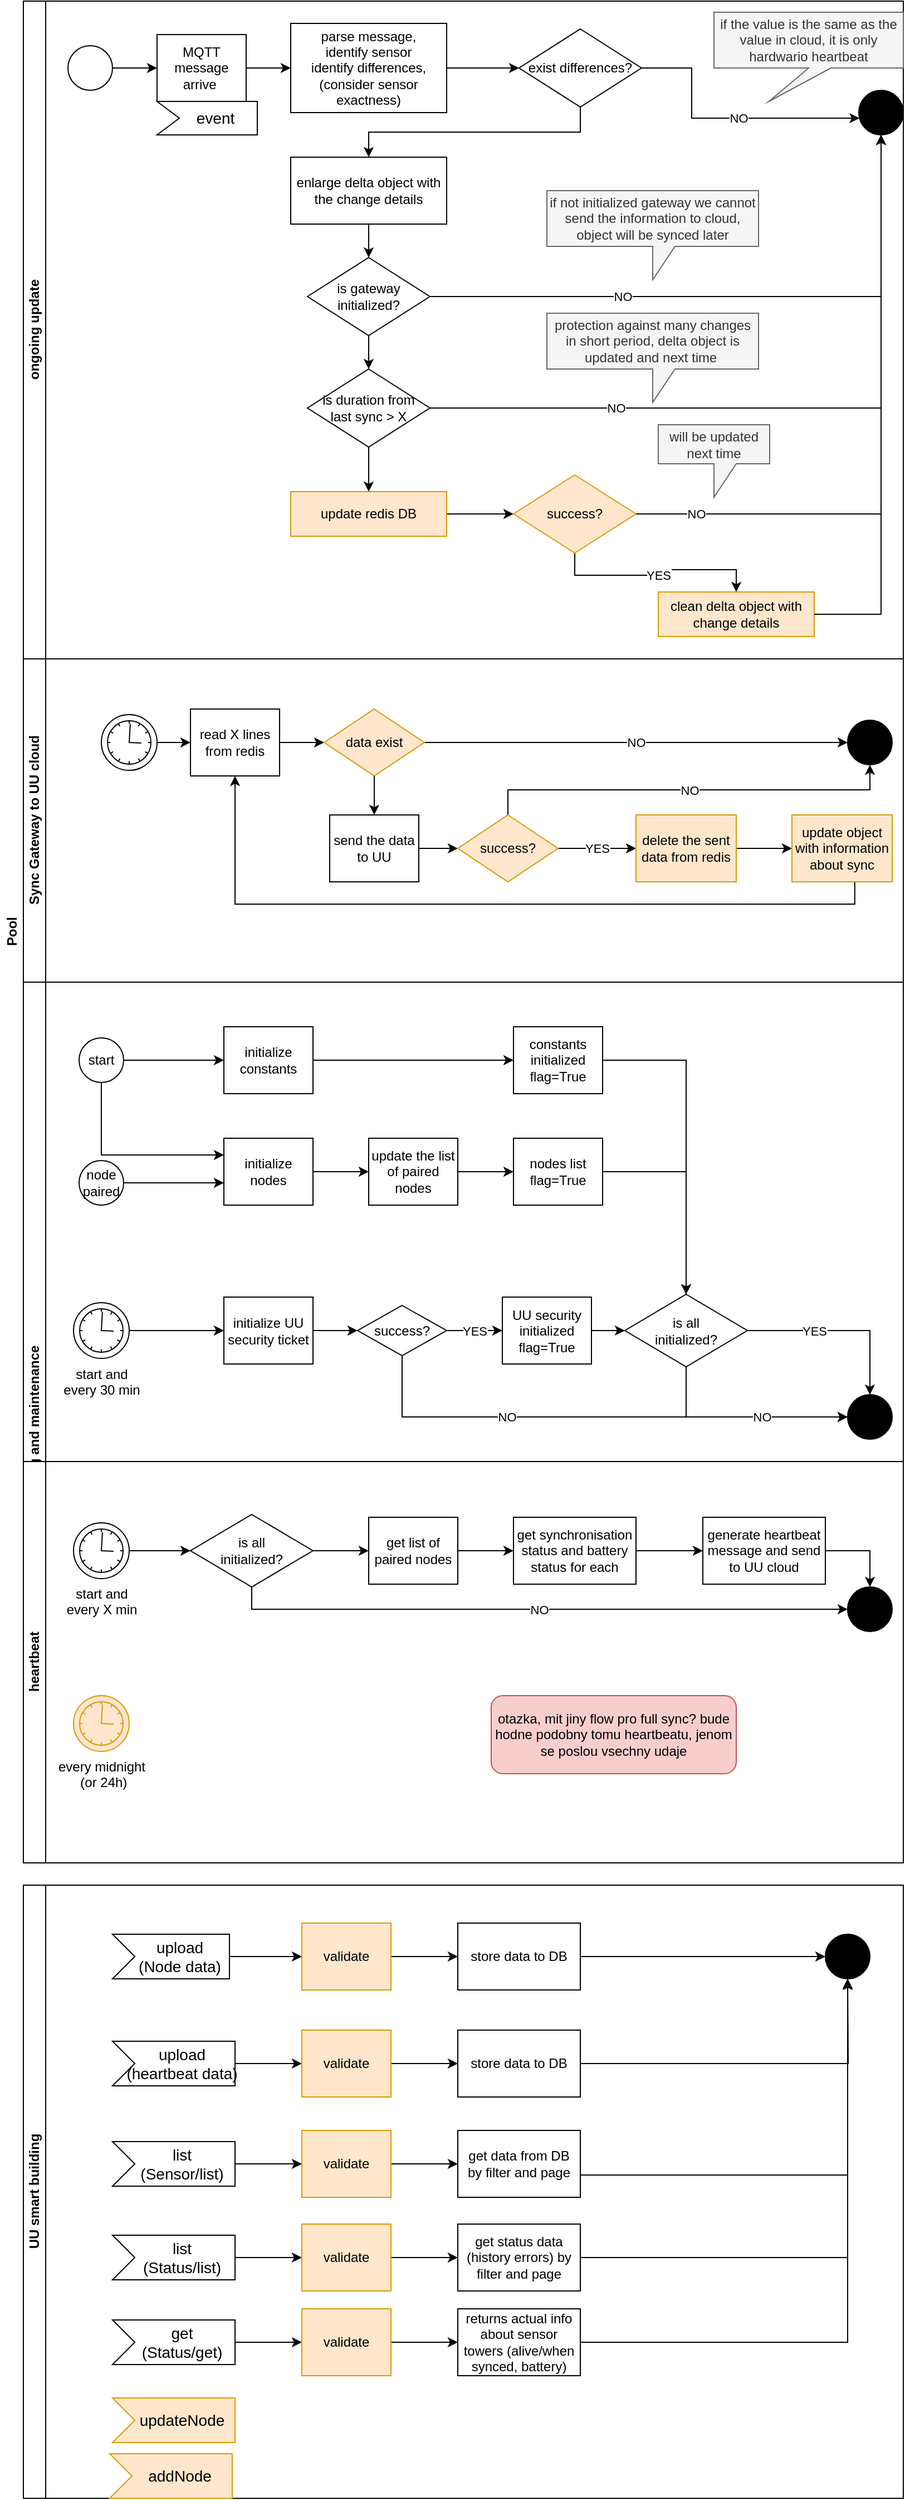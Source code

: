 <mxfile version="14.2.9" type="github">
  <diagram id="prtHgNgQTEPvFCAcTncT" name="Page-1">
    <mxGraphModel dx="1038" dy="523" grid="1" gridSize="10" guides="1" tooltips="1" connect="1" arrows="1" fold="1" page="1" pageScale="1" pageWidth="827" pageHeight="1169" math="0" shadow="0">
      <root>
        <mxCell id="0" />
        <mxCell id="1" parent="0" />
        <mxCell id="dNxyNK7c78bLwvsdeMH5-19" value="Pool" style="swimlane;html=1;childLayout=stackLayout;resizeParent=1;resizeParentMax=0;horizontal=0;startSize=20;horizontalStack=0;strokeColor=#FFFFFF;" parent="1" vertex="1">
          <mxGeometry x="10" y="20" width="810" height="1670" as="geometry" />
        </mxCell>
        <mxCell id="dNxyNK7c78bLwvsdeMH5-20" value="ongoing update" style="swimlane;html=1;startSize=20;horizontal=0;" parent="dNxyNK7c78bLwvsdeMH5-19" vertex="1">
          <mxGeometry x="20" width="790" height="590" as="geometry" />
        </mxCell>
        <mxCell id="dNxyNK7c78bLwvsdeMH5-25" value="" style="edgeStyle=orthogonalEdgeStyle;rounded=0;orthogonalLoop=1;jettySize=auto;html=1;" parent="dNxyNK7c78bLwvsdeMH5-20" source="dNxyNK7c78bLwvsdeMH5-23" target="dNxyNK7c78bLwvsdeMH5-24" edge="1">
          <mxGeometry relative="1" as="geometry" />
        </mxCell>
        <mxCell id="dNxyNK7c78bLwvsdeMH5-23" value="" style="ellipse;whiteSpace=wrap;html=1;" parent="dNxyNK7c78bLwvsdeMH5-20" vertex="1">
          <mxGeometry x="40" y="40" width="40" height="40" as="geometry" />
        </mxCell>
        <mxCell id="5jJIfaY8_o4qzD2Jh06x-11" style="edgeStyle=orthogonalEdgeStyle;rounded=0;orthogonalLoop=1;jettySize=auto;html=1;exitX=1;exitY=0.5;exitDx=0;exitDy=0;entryX=0;entryY=0.5;entryDx=0;entryDy=0;" parent="dNxyNK7c78bLwvsdeMH5-20" source="dNxyNK7c78bLwvsdeMH5-24" target="5jJIfaY8_o4qzD2Jh06x-4" edge="1">
          <mxGeometry relative="1" as="geometry" />
        </mxCell>
        <mxCell id="dNxyNK7c78bLwvsdeMH5-24" value="MQTT message arrive&amp;nbsp;" style="rounded=0;whiteSpace=wrap;html=1;fontFamily=Helvetica;fontSize=12;fontColor=#000000;align=center;" parent="dNxyNK7c78bLwvsdeMH5-20" vertex="1">
          <mxGeometry x="120" y="30" width="80" height="60" as="geometry" />
        </mxCell>
        <mxCell id="dNxyNK7c78bLwvsdeMH5-32" value="" style="ellipse;whiteSpace=wrap;html=1;fillColor=#000000;" parent="dNxyNK7c78bLwvsdeMH5-20" vertex="1">
          <mxGeometry x="750" y="80" width="40" height="40" as="geometry" />
        </mxCell>
        <mxCell id="5jJIfaY8_o4qzD2Jh06x-6" style="edgeStyle=orthogonalEdgeStyle;rounded=0;orthogonalLoop=1;jettySize=auto;html=1;exitX=1;exitY=0.5;exitDx=0;exitDy=0;entryX=0;entryY=0.5;entryDx=0;entryDy=0;" parent="dNxyNK7c78bLwvsdeMH5-20" source="5jJIfaY8_o4qzD2Jh06x-4" target="5jJIfaY8_o4qzD2Jh06x-5" edge="1">
          <mxGeometry relative="1" as="geometry" />
        </mxCell>
        <mxCell id="5jJIfaY8_o4qzD2Jh06x-4" value="parse message, &lt;br&gt;identify sensor&lt;br&gt;identify differences,&lt;br&gt;(consider sensor exactness)" style="rounded=0;whiteSpace=wrap;html=1;fontFamily=Helvetica;fontSize=12;fontColor=#000000;align=center;" parent="dNxyNK7c78bLwvsdeMH5-20" vertex="1">
          <mxGeometry x="240" y="20" width="140" height="80" as="geometry" />
        </mxCell>
        <mxCell id="5jJIfaY8_o4qzD2Jh06x-8" style="edgeStyle=orthogonalEdgeStyle;rounded=0;orthogonalLoop=1;jettySize=auto;html=1;exitX=1;exitY=0.5;exitDx=0;exitDy=0;" parent="dNxyNK7c78bLwvsdeMH5-20" source="5jJIfaY8_o4qzD2Jh06x-5" target="dNxyNK7c78bLwvsdeMH5-32" edge="1">
          <mxGeometry relative="1" as="geometry">
            <Array as="points">
              <mxPoint x="600" y="60" />
              <mxPoint x="600" y="105" />
            </Array>
          </mxGeometry>
        </mxCell>
        <mxCell id="5jJIfaY8_o4qzD2Jh06x-9" value="NO" style="edgeLabel;html=1;align=center;verticalAlign=middle;resizable=0;points=[];" parent="5jJIfaY8_o4qzD2Jh06x-8" vertex="1" connectable="0">
          <mxGeometry x="-0.146" y="-1" relative="1" as="geometry">
            <mxPoint x="29" y="-1" as="offset" />
          </mxGeometry>
        </mxCell>
        <mxCell id="5jJIfaY8_o4qzD2Jh06x-24" style="edgeStyle=orthogonalEdgeStyle;rounded=0;orthogonalLoop=1;jettySize=auto;html=1;exitX=0.5;exitY=1;exitDx=0;exitDy=0;" parent="dNxyNK7c78bLwvsdeMH5-20" source="5jJIfaY8_o4qzD2Jh06x-5" target="5jJIfaY8_o4qzD2Jh06x-23" edge="1">
          <mxGeometry relative="1" as="geometry" />
        </mxCell>
        <mxCell id="5jJIfaY8_o4qzD2Jh06x-5" value="exist differences?" style="rhombus;whiteSpace=wrap;html=1;fontFamily=Helvetica;fontSize=12;fontColor=#000000;align=center;" parent="dNxyNK7c78bLwvsdeMH5-20" vertex="1">
          <mxGeometry x="445" y="25" width="110" height="70" as="geometry" />
        </mxCell>
        <mxCell id="5jJIfaY8_o4qzD2Jh06x-27" style="edgeStyle=orthogonalEdgeStyle;rounded=0;orthogonalLoop=1;jettySize=auto;html=1;exitX=0.5;exitY=1;exitDx=0;exitDy=0;entryX=0.5;entryY=0;entryDx=0;entryDy=0;" parent="dNxyNK7c78bLwvsdeMH5-20" source="5jJIfaY8_o4qzD2Jh06x-23" target="5jJIfaY8_o4qzD2Jh06x-25" edge="1">
          <mxGeometry relative="1" as="geometry" />
        </mxCell>
        <mxCell id="5jJIfaY8_o4qzD2Jh06x-23" value="enlarge delta object with the change details" style="rounded=0;whiteSpace=wrap;html=1;fontFamily=Helvetica;fontSize=12;fontColor=#000000;align=center;" parent="dNxyNK7c78bLwvsdeMH5-20" vertex="1">
          <mxGeometry x="240" y="140" width="140" height="60" as="geometry" />
        </mxCell>
        <mxCell id="5jJIfaY8_o4qzD2Jh06x-26" value="NO" style="edgeStyle=orthogonalEdgeStyle;rounded=0;orthogonalLoop=1;jettySize=auto;html=1;exitX=1;exitY=0.5;exitDx=0;exitDy=0;entryX=0.5;entryY=1;entryDx=0;entryDy=0;" parent="dNxyNK7c78bLwvsdeMH5-20" source="5jJIfaY8_o4qzD2Jh06x-25" target="dNxyNK7c78bLwvsdeMH5-32" edge="1">
          <mxGeometry x="-0.371" relative="1" as="geometry">
            <mxPoint as="offset" />
            <Array as="points">
              <mxPoint x="770" y="265" />
              <mxPoint x="770" y="125" />
            </Array>
          </mxGeometry>
        </mxCell>
        <mxCell id="5jJIfaY8_o4qzD2Jh06x-30" style="edgeStyle=orthogonalEdgeStyle;rounded=0;orthogonalLoop=1;jettySize=auto;html=1;exitX=0.5;exitY=1;exitDx=0;exitDy=0;entryX=0.5;entryY=0;entryDx=0;entryDy=0;" parent="dNxyNK7c78bLwvsdeMH5-20" source="5jJIfaY8_o4qzD2Jh06x-25" target="5jJIfaY8_o4qzD2Jh06x-28" edge="1">
          <mxGeometry relative="1" as="geometry" />
        </mxCell>
        <mxCell id="5jJIfaY8_o4qzD2Jh06x-25" value="is gateway initialized?" style="rhombus;whiteSpace=wrap;html=1;fontFamily=Helvetica;fontSize=12;fontColor=#000000;align=center;" parent="dNxyNK7c78bLwvsdeMH5-20" vertex="1">
          <mxGeometry x="255" y="230" width="110" height="70" as="geometry" />
        </mxCell>
        <mxCell id="5jJIfaY8_o4qzD2Jh06x-29" value="NO" style="edgeStyle=orthogonalEdgeStyle;rounded=0;orthogonalLoop=1;jettySize=auto;html=1;exitX=1;exitY=0.5;exitDx=0;exitDy=0;entryX=0.5;entryY=1;entryDx=0;entryDy=0;" parent="dNxyNK7c78bLwvsdeMH5-20" source="5jJIfaY8_o4qzD2Jh06x-28" target="dNxyNK7c78bLwvsdeMH5-32" edge="1">
          <mxGeometry x="-0.486" relative="1" as="geometry">
            <mxPoint as="offset" />
            <Array as="points">
              <mxPoint x="770" y="365" />
              <mxPoint x="770" y="125" />
            </Array>
          </mxGeometry>
        </mxCell>
        <mxCell id="5jJIfaY8_o4qzD2Jh06x-35" style="edgeStyle=orthogonalEdgeStyle;rounded=0;orthogonalLoop=1;jettySize=auto;html=1;exitX=0.5;exitY=1;exitDx=0;exitDy=0;" parent="dNxyNK7c78bLwvsdeMH5-20" source="5jJIfaY8_o4qzD2Jh06x-28" target="5jJIfaY8_o4qzD2Jh06x-34" edge="1">
          <mxGeometry relative="1" as="geometry" />
        </mxCell>
        <mxCell id="5jJIfaY8_o4qzD2Jh06x-28" value="is duration from &lt;br&gt;last sync &amp;gt; X" style="rhombus;whiteSpace=wrap;html=1;fontFamily=Helvetica;fontSize=12;fontColor=#000000;align=center;" parent="dNxyNK7c78bLwvsdeMH5-20" vertex="1">
          <mxGeometry x="255" y="330" width="110" height="70" as="geometry" />
        </mxCell>
        <mxCell id="5jJIfaY8_o4qzD2Jh06x-31" value="if not initialized gateway we cannot send the information to cloud, object will be synced later" style="shape=callout;whiteSpace=wrap;html=1;perimeter=calloutPerimeter;fillColor=#f5f5f5;strokeColor=#666666;fontColor=#333333;" parent="dNxyNK7c78bLwvsdeMH5-20" vertex="1">
          <mxGeometry x="470" y="170" width="190" height="80" as="geometry" />
        </mxCell>
        <mxCell id="5jJIfaY8_o4qzD2Jh06x-32" value="if the value is the same as the value in cloud, it is only hardwario heartbeat" style="shape=callout;whiteSpace=wrap;html=1;perimeter=calloutPerimeter;fillColor=#f5f5f5;position2=0.29;strokeColor=#666666;fontColor=#333333;" parent="dNxyNK7c78bLwvsdeMH5-20" vertex="1">
          <mxGeometry x="620" y="10" width="170" height="80" as="geometry" />
        </mxCell>
        <mxCell id="5jJIfaY8_o4qzD2Jh06x-33" value="protection against many changes in short period, delta object is updated and next time&amp;nbsp;" style="shape=callout;whiteSpace=wrap;html=1;perimeter=calloutPerimeter;fillColor=#f5f5f5;strokeColor=#666666;fontColor=#333333;" parent="dNxyNK7c78bLwvsdeMH5-20" vertex="1">
          <mxGeometry x="470" y="280" width="190" height="80" as="geometry" />
        </mxCell>
        <mxCell id="4CfnA9oRZXm0BefGSMJ0-2" style="edgeStyle=orthogonalEdgeStyle;rounded=0;orthogonalLoop=1;jettySize=auto;html=1;exitX=1;exitY=0.5;exitDx=0;exitDy=0;entryX=0;entryY=0.5;entryDx=0;entryDy=0;" edge="1" parent="dNxyNK7c78bLwvsdeMH5-20" source="5jJIfaY8_o4qzD2Jh06x-34" target="4CfnA9oRZXm0BefGSMJ0-1">
          <mxGeometry relative="1" as="geometry" />
        </mxCell>
        <mxCell id="5jJIfaY8_o4qzD2Jh06x-34" value="update redis DB" style="rounded=0;whiteSpace=wrap;html=1;fontFamily=Helvetica;fontSize=12;align=center;fillColor=#ffe6cc;strokeColor=#d79b00;" parent="dNxyNK7c78bLwvsdeMH5-20" vertex="1">
          <mxGeometry x="240" y="440" width="140" height="40" as="geometry" />
        </mxCell>
        <mxCell id="4CfnA9oRZXm0BefGSMJ0-7" value="YES" style="edgeStyle=orthogonalEdgeStyle;rounded=0;orthogonalLoop=1;jettySize=auto;html=1;exitX=0.5;exitY=1;exitDx=0;exitDy=0;" edge="1" parent="dNxyNK7c78bLwvsdeMH5-20" source="4CfnA9oRZXm0BefGSMJ0-1" target="4CfnA9oRZXm0BefGSMJ0-4">
          <mxGeometry relative="1" as="geometry" />
        </mxCell>
        <mxCell id="4CfnA9oRZXm0BefGSMJ0-1" value="success?" style="rhombus;whiteSpace=wrap;html=1;fontFamily=Helvetica;fontSize=12;align=center;fillColor=#ffe6cc;strokeColor=#d79b00;" vertex="1" parent="dNxyNK7c78bLwvsdeMH5-20">
          <mxGeometry x="440" y="425" width="110" height="70" as="geometry" />
        </mxCell>
        <mxCell id="4CfnA9oRZXm0BefGSMJ0-4" value="clean delta object with change details" style="rounded=0;whiteSpace=wrap;html=1;fontFamily=Helvetica;fontSize=12;align=center;fillColor=#ffe6cc;strokeColor=#d79b00;" vertex="1" parent="dNxyNK7c78bLwvsdeMH5-20">
          <mxGeometry x="570" y="530" width="140" height="40" as="geometry" />
        </mxCell>
        <mxCell id="4CfnA9oRZXm0BefGSMJ0-5" style="edgeStyle=orthogonalEdgeStyle;rounded=0;orthogonalLoop=1;jettySize=auto;html=1;exitX=1;exitY=0.5;exitDx=0;exitDy=0;entryX=0.5;entryY=1;entryDx=0;entryDy=0;" edge="1" parent="dNxyNK7c78bLwvsdeMH5-20" source="4CfnA9oRZXm0BefGSMJ0-4" target="dNxyNK7c78bLwvsdeMH5-32">
          <mxGeometry relative="1" as="geometry">
            <mxPoint x="840" y="130" as="targetPoint" />
            <Array as="points">
              <mxPoint x="770" y="550" />
              <mxPoint x="770" y="125" />
            </Array>
          </mxGeometry>
        </mxCell>
        <mxCell id="4CfnA9oRZXm0BefGSMJ0-3" value="NO" style="edgeStyle=orthogonalEdgeStyle;rounded=0;orthogonalLoop=1;jettySize=auto;html=1;exitX=1;exitY=0.5;exitDx=0;exitDy=0;entryX=0.5;entryY=1;entryDx=0;entryDy=0;" edge="1" parent="dNxyNK7c78bLwvsdeMH5-20" source="4CfnA9oRZXm0BefGSMJ0-1" target="dNxyNK7c78bLwvsdeMH5-32">
          <mxGeometry x="-0.809" relative="1" as="geometry">
            <mxPoint x="840" y="130" as="targetPoint" />
            <Array as="points">
              <mxPoint x="770" y="460" />
              <mxPoint x="770" y="125" />
            </Array>
            <mxPoint as="offset" />
          </mxGeometry>
        </mxCell>
        <mxCell id="4CfnA9oRZXm0BefGSMJ0-8" value="will be updated next time" style="shape=callout;whiteSpace=wrap;html=1;perimeter=calloutPerimeter;fillColor=#f5f5f5;strokeColor=#666666;fontColor=#333333;" vertex="1" parent="dNxyNK7c78bLwvsdeMH5-20">
          <mxGeometry x="570" y="380" width="100" height="65" as="geometry" />
        </mxCell>
        <mxCell id="4CfnA9oRZXm0BefGSMJ0-125" value="event" style="html=1;shape=mxgraph.infographic.ribbonSimple;notch1=20;notch2=0;align=center;verticalAlign=middle;fontSize=14;fontStyle=0;fillColor=#FFFFFF;flipH=0;spacingRight=0;spacingLeft=14;" vertex="1" parent="dNxyNK7c78bLwvsdeMH5-20">
          <mxGeometry x="120" y="90" width="90" height="30" as="geometry" />
        </mxCell>
        <mxCell id="dNxyNK7c78bLwvsdeMH5-21" value="Sync Gateway to UU cloud" style="swimlane;html=1;startSize=20;horizontal=0;" parent="dNxyNK7c78bLwvsdeMH5-19" vertex="1">
          <mxGeometry x="20" y="590" width="790" height="290" as="geometry" />
        </mxCell>
        <mxCell id="dNxyNK7c78bLwvsdeMH5-29" value="" style="edgeStyle=orthogonalEdgeStyle;rounded=0;orthogonalLoop=1;jettySize=auto;html=1;endArrow=classic;endFill=1;" parent="dNxyNK7c78bLwvsdeMH5-21" source="dNxyNK7c78bLwvsdeMH5-26" target="dNxyNK7c78bLwvsdeMH5-28" edge="1">
          <mxGeometry relative="1" as="geometry" />
        </mxCell>
        <mxCell id="dNxyNK7c78bLwvsdeMH5-26" value="read X lines from redis" style="rounded=0;whiteSpace=wrap;html=1;fontFamily=Helvetica;fontSize=12;fontColor=#000000;align=center;" parent="dNxyNK7c78bLwvsdeMH5-21" vertex="1">
          <mxGeometry x="150" y="45" width="80" height="60" as="geometry" />
        </mxCell>
        <mxCell id="5jJIfaY8_o4qzD2Jh06x-41" value="NO" style="edgeStyle=orthogonalEdgeStyle;rounded=0;orthogonalLoop=1;jettySize=auto;html=1;entryX=0;entryY=0.5;entryDx=0;entryDy=0;" parent="dNxyNK7c78bLwvsdeMH5-21" source="dNxyNK7c78bLwvsdeMH5-28" target="5jJIfaY8_o4qzD2Jh06x-40" edge="1">
          <mxGeometry relative="1" as="geometry" />
        </mxCell>
        <mxCell id="dNxyNK7c78bLwvsdeMH5-28" value="data exist" style="rhombus;whiteSpace=wrap;html=1;fontFamily=Helvetica;fontSize=12;align=center;fillColor=#ffe6cc;strokeColor=#d79b00;" parent="dNxyNK7c78bLwvsdeMH5-21" vertex="1">
          <mxGeometry x="270" y="45" width="90" height="60" as="geometry" />
        </mxCell>
        <mxCell id="5jJIfaY8_o4qzD2Jh06x-43" style="edgeStyle=orthogonalEdgeStyle;rounded=0;orthogonalLoop=1;jettySize=auto;html=1;exitX=1;exitY=0.5;exitDx=0;exitDy=0;" parent="dNxyNK7c78bLwvsdeMH5-21" source="dNxyNK7c78bLwvsdeMH5-30" target="5jJIfaY8_o4qzD2Jh06x-42" edge="1">
          <mxGeometry relative="1" as="geometry" />
        </mxCell>
        <mxCell id="dNxyNK7c78bLwvsdeMH5-30" value="send the data to UU" style="rounded=0;whiteSpace=wrap;html=1;fontFamily=Helvetica;fontSize=12;fontColor=#000000;align=center;" parent="dNxyNK7c78bLwvsdeMH5-21" vertex="1">
          <mxGeometry x="275" y="140" width="80" height="60" as="geometry" />
        </mxCell>
        <mxCell id="dNxyNK7c78bLwvsdeMH5-31" style="edgeStyle=orthogonalEdgeStyle;rounded=0;orthogonalLoop=1;jettySize=auto;html=1;endArrow=classic;endFill=1;" parent="dNxyNK7c78bLwvsdeMH5-21" source="dNxyNK7c78bLwvsdeMH5-28" target="dNxyNK7c78bLwvsdeMH5-30" edge="1">
          <mxGeometry relative="1" as="geometry" />
        </mxCell>
        <mxCell id="5jJIfaY8_o4qzD2Jh06x-38" style="edgeStyle=orthogonalEdgeStyle;rounded=0;orthogonalLoop=1;jettySize=auto;html=1;exitX=1;exitY=0.5;exitDx=0;exitDy=0;entryX=0;entryY=0.5;entryDx=0;entryDy=0;" parent="dNxyNK7c78bLwvsdeMH5-21" source="5jJIfaY8_o4qzD2Jh06x-37" target="dNxyNK7c78bLwvsdeMH5-26" edge="1">
          <mxGeometry relative="1" as="geometry" />
        </mxCell>
        <mxCell id="5jJIfaY8_o4qzD2Jh06x-37" value="" style="shape=mxgraph.bpmn.shape;html=1;verticalLabelPosition=bottom;labelBackgroundColor=#ffffff;verticalAlign=top;align=center;perimeter=ellipsePerimeter;outlineConnect=0;outline=standard;symbol=timer;fillColor=none;" parent="dNxyNK7c78bLwvsdeMH5-21" vertex="1">
          <mxGeometry x="70" y="50" width="50" height="50" as="geometry" />
        </mxCell>
        <mxCell id="5jJIfaY8_o4qzD2Jh06x-40" value="" style="ellipse;whiteSpace=wrap;html=1;fillColor=#000000;" parent="dNxyNK7c78bLwvsdeMH5-21" vertex="1">
          <mxGeometry x="740" y="55" width="40" height="40" as="geometry" />
        </mxCell>
        <mxCell id="5jJIfaY8_o4qzD2Jh06x-45" value="YES" style="edgeStyle=orthogonalEdgeStyle;rounded=0;orthogonalLoop=1;jettySize=auto;html=1;exitX=1;exitY=0.5;exitDx=0;exitDy=0;" parent="dNxyNK7c78bLwvsdeMH5-21" source="5jJIfaY8_o4qzD2Jh06x-42" target="5jJIfaY8_o4qzD2Jh06x-44" edge="1">
          <mxGeometry relative="1" as="geometry" />
        </mxCell>
        <mxCell id="5jJIfaY8_o4qzD2Jh06x-47" value="NO" style="edgeStyle=orthogonalEdgeStyle;rounded=0;orthogonalLoop=1;jettySize=auto;html=1;exitX=0.5;exitY=0;exitDx=0;exitDy=0;" parent="dNxyNK7c78bLwvsdeMH5-21" source="5jJIfaY8_o4qzD2Jh06x-42" target="5jJIfaY8_o4qzD2Jh06x-40" edge="1">
          <mxGeometry relative="1" as="geometry" />
        </mxCell>
        <mxCell id="5jJIfaY8_o4qzD2Jh06x-42" value="success?" style="rhombus;whiteSpace=wrap;html=1;fontFamily=Helvetica;fontSize=12;align=center;fillColor=#ffe6cc;strokeColor=#d79b00;" parent="dNxyNK7c78bLwvsdeMH5-21" vertex="1">
          <mxGeometry x="390" y="140" width="90" height="60" as="geometry" />
        </mxCell>
        <mxCell id="5jJIfaY8_o4qzD2Jh06x-46" style="edgeStyle=orthogonalEdgeStyle;rounded=0;orthogonalLoop=1;jettySize=auto;html=1;exitX=0.627;exitY=0.997;exitDx=0;exitDy=0;entryX=0.5;entryY=1;entryDx=0;entryDy=0;exitPerimeter=0;" parent="dNxyNK7c78bLwvsdeMH5-21" source="4CfnA9oRZXm0BefGSMJ0-9" target="dNxyNK7c78bLwvsdeMH5-26" edge="1">
          <mxGeometry relative="1" as="geometry" />
        </mxCell>
        <mxCell id="4CfnA9oRZXm0BefGSMJ0-10" style="edgeStyle=orthogonalEdgeStyle;rounded=0;orthogonalLoop=1;jettySize=auto;html=1;exitX=1;exitY=0.5;exitDx=0;exitDy=0;entryX=0;entryY=0.5;entryDx=0;entryDy=0;" edge="1" parent="dNxyNK7c78bLwvsdeMH5-21" source="5jJIfaY8_o4qzD2Jh06x-44" target="4CfnA9oRZXm0BefGSMJ0-9">
          <mxGeometry relative="1" as="geometry" />
        </mxCell>
        <mxCell id="5jJIfaY8_o4qzD2Jh06x-44" value="delete the sent data from redis" style="rounded=0;whiteSpace=wrap;html=1;fontFamily=Helvetica;fontSize=12;align=center;fillColor=#ffe6cc;strokeColor=#d79b00;" parent="dNxyNK7c78bLwvsdeMH5-21" vertex="1">
          <mxGeometry x="550" y="140" width="90" height="60" as="geometry" />
        </mxCell>
        <mxCell id="4CfnA9oRZXm0BefGSMJ0-9" value="update object with information about sync" style="rounded=0;whiteSpace=wrap;html=1;fontFamily=Helvetica;fontSize=12;align=center;fillColor=#ffe6cc;strokeColor=#d79b00;" vertex="1" parent="dNxyNK7c78bLwvsdeMH5-21">
          <mxGeometry x="690" y="140" width="90" height="60" as="geometry" />
        </mxCell>
        <mxCell id="dNxyNK7c78bLwvsdeMH5-22" value="config and maintenance" style="swimlane;html=1;startSize=20;horizontal=0;" parent="dNxyNK7c78bLwvsdeMH5-19" vertex="1">
          <mxGeometry x="20" y="880" width="790" height="790" as="geometry" />
        </mxCell>
        <mxCell id="dNxyNK7c78bLwvsdeMH5-37" value="" style="edgeStyle=orthogonalEdgeStyle;rounded=0;orthogonalLoop=1;jettySize=auto;html=1;endArrow=classic;endFill=1;" parent="dNxyNK7c78bLwvsdeMH5-22" source="dNxyNK7c78bLwvsdeMH5-34" target="dNxyNK7c78bLwvsdeMH5-36" edge="1">
          <mxGeometry relative="1" as="geometry" />
        </mxCell>
        <mxCell id="dNxyNK7c78bLwvsdeMH5-34" value="initialize UU security ticket" style="rounded=0;whiteSpace=wrap;html=1;fontFamily=Helvetica;fontSize=12;fontColor=#000000;align=center;" parent="dNxyNK7c78bLwvsdeMH5-22" vertex="1">
          <mxGeometry x="180" y="282.5" width="80" height="60" as="geometry" />
        </mxCell>
        <mxCell id="5jJIfaY8_o4qzD2Jh06x-51" value="YES" style="edgeStyle=orthogonalEdgeStyle;rounded=0;orthogonalLoop=1;jettySize=auto;html=1;exitX=1;exitY=0.5;exitDx=0;exitDy=0;entryX=0;entryY=0.5;entryDx=0;entryDy=0;" parent="dNxyNK7c78bLwvsdeMH5-22" source="dNxyNK7c78bLwvsdeMH5-36" target="5jJIfaY8_o4qzD2Jh06x-50" edge="1">
          <mxGeometry relative="1" as="geometry" />
        </mxCell>
        <mxCell id="5jJIfaY8_o4qzD2Jh06x-60" value="NO" style="edgeStyle=orthogonalEdgeStyle;rounded=0;orthogonalLoop=1;jettySize=auto;html=1;exitX=0.5;exitY=1;exitDx=0;exitDy=0;entryX=0;entryY=0.5;entryDx=0;entryDy=0;" parent="dNxyNK7c78bLwvsdeMH5-22" source="dNxyNK7c78bLwvsdeMH5-36" target="5jJIfaY8_o4qzD2Jh06x-57" edge="1">
          <mxGeometry x="-0.346" relative="1" as="geometry">
            <Array as="points">
              <mxPoint x="340" y="390" />
            </Array>
            <mxPoint as="offset" />
            <mxPoint x="810" y="390" as="targetPoint" />
          </mxGeometry>
        </mxCell>
        <mxCell id="dNxyNK7c78bLwvsdeMH5-36" value="success?" style="rhombus;whiteSpace=wrap;html=1;fontFamily=Helvetica;fontSize=12;fontColor=#000000;align=center;" parent="dNxyNK7c78bLwvsdeMH5-22" vertex="1">
          <mxGeometry x="300" y="290" width="80" height="45" as="geometry" />
        </mxCell>
        <mxCell id="5jJIfaY8_o4qzD2Jh06x-49" style="edgeStyle=orthogonalEdgeStyle;rounded=0;orthogonalLoop=1;jettySize=auto;html=1;exitX=1;exitY=0.5;exitDx=0;exitDy=0;entryX=0;entryY=0.5;entryDx=0;entryDy=0;" parent="dNxyNK7c78bLwvsdeMH5-22" source="5jJIfaY8_o4qzD2Jh06x-48" target="dNxyNK7c78bLwvsdeMH5-34" edge="1">
          <mxGeometry relative="1" as="geometry" />
        </mxCell>
        <mxCell id="5jJIfaY8_o4qzD2Jh06x-48" value="start and &lt;br&gt;every 30 min" style="shape=mxgraph.bpmn.shape;html=1;verticalLabelPosition=bottom;labelBackgroundColor=#ffffff;verticalAlign=top;align=center;perimeter=ellipsePerimeter;outlineConnect=0;outline=standard;symbol=timer;fillColor=none;" parent="dNxyNK7c78bLwvsdeMH5-22" vertex="1">
          <mxGeometry x="45" y="287.5" width="50" height="50" as="geometry" />
        </mxCell>
        <mxCell id="5jJIfaY8_o4qzD2Jh06x-53" style="edgeStyle=orthogonalEdgeStyle;rounded=0;orthogonalLoop=1;jettySize=auto;html=1;exitX=1;exitY=0.5;exitDx=0;exitDy=0;entryX=0;entryY=0.5;entryDx=0;entryDy=0;" parent="dNxyNK7c78bLwvsdeMH5-22" source="5jJIfaY8_o4qzD2Jh06x-50" target="5jJIfaY8_o4qzD2Jh06x-52" edge="1">
          <mxGeometry relative="1" as="geometry" />
        </mxCell>
        <mxCell id="5jJIfaY8_o4qzD2Jh06x-50" value="UU security initialized flag=True" style="rounded=0;whiteSpace=wrap;html=1;fontFamily=Helvetica;fontSize=12;fontColor=#000000;align=center;" parent="dNxyNK7c78bLwvsdeMH5-22" vertex="1">
          <mxGeometry x="430" y="282.5" width="80" height="60" as="geometry" />
        </mxCell>
        <mxCell id="5jJIfaY8_o4qzD2Jh06x-55" value="YES" style="edgeStyle=orthogonalEdgeStyle;rounded=0;orthogonalLoop=1;jettySize=auto;html=1;exitX=1;exitY=0.5;exitDx=0;exitDy=0;entryX=0.5;entryY=0;entryDx=0;entryDy=0;" parent="dNxyNK7c78bLwvsdeMH5-22" source="5jJIfaY8_o4qzD2Jh06x-52" target="5jJIfaY8_o4qzD2Jh06x-57" edge="1">
          <mxGeometry x="-0.273" relative="1" as="geometry">
            <mxPoint x="720" y="312.5" as="targetPoint" />
            <mxPoint x="-1" as="offset" />
          </mxGeometry>
        </mxCell>
        <mxCell id="5jJIfaY8_o4qzD2Jh06x-52" value="is all &lt;br&gt;initialized?" style="rhombus;whiteSpace=wrap;html=1;fontFamily=Helvetica;fontSize=12;fontColor=#000000;align=center;" parent="dNxyNK7c78bLwvsdeMH5-22" vertex="1">
          <mxGeometry x="540" y="280" width="110" height="65" as="geometry" />
        </mxCell>
        <mxCell id="5jJIfaY8_o4qzD2Jh06x-57" value="" style="ellipse;whiteSpace=wrap;html=1;fillColor=#000000;" parent="dNxyNK7c78bLwvsdeMH5-22" vertex="1">
          <mxGeometry x="740" y="370" width="40" height="40" as="geometry" />
        </mxCell>
        <mxCell id="5jJIfaY8_o4qzD2Jh06x-64" style="edgeStyle=orthogonalEdgeStyle;rounded=0;orthogonalLoop=1;jettySize=auto;html=1;exitX=1;exitY=0.5;exitDx=0;exitDy=0;" parent="dNxyNK7c78bLwvsdeMH5-22" source="5jJIfaY8_o4qzD2Jh06x-61" target="5jJIfaY8_o4qzD2Jh06x-63" edge="1">
          <mxGeometry relative="1" as="geometry" />
        </mxCell>
        <mxCell id="4CfnA9oRZXm0BefGSMJ0-11" style="edgeStyle=orthogonalEdgeStyle;rounded=0;orthogonalLoop=1;jettySize=auto;html=1;exitX=0.5;exitY=1;exitDx=0;exitDy=0;entryX=0;entryY=0.25;entryDx=0;entryDy=0;" edge="1" parent="dNxyNK7c78bLwvsdeMH5-22" source="5jJIfaY8_o4qzD2Jh06x-61" target="5jJIfaY8_o4qzD2Jh06x-71">
          <mxGeometry relative="1" as="geometry" />
        </mxCell>
        <mxCell id="5jJIfaY8_o4qzD2Jh06x-61" value="start" style="ellipse;whiteSpace=wrap;html=1;" parent="dNxyNK7c78bLwvsdeMH5-22" vertex="1">
          <mxGeometry x="50" y="50" width="40" height="40" as="geometry" />
        </mxCell>
        <mxCell id="5jJIfaY8_o4qzD2Jh06x-66" style="edgeStyle=orthogonalEdgeStyle;rounded=0;orthogonalLoop=1;jettySize=auto;html=1;exitX=1;exitY=0.5;exitDx=0;exitDy=0;" parent="dNxyNK7c78bLwvsdeMH5-22" source="5jJIfaY8_o4qzD2Jh06x-63" target="5jJIfaY8_o4qzD2Jh06x-65" edge="1">
          <mxGeometry relative="1" as="geometry" />
        </mxCell>
        <mxCell id="5jJIfaY8_o4qzD2Jh06x-63" value="initialize constants" style="rounded=0;whiteSpace=wrap;html=1;fontFamily=Helvetica;fontSize=12;fontColor=#000000;align=center;" parent="dNxyNK7c78bLwvsdeMH5-22" vertex="1">
          <mxGeometry x="180" y="40" width="80" height="60" as="geometry" />
        </mxCell>
        <mxCell id="5jJIfaY8_o4qzD2Jh06x-68" style="edgeStyle=orthogonalEdgeStyle;rounded=0;orthogonalLoop=1;jettySize=auto;html=1;exitX=1;exitY=0.5;exitDx=0;exitDy=0;" parent="dNxyNK7c78bLwvsdeMH5-22" source="5jJIfaY8_o4qzD2Jh06x-65" target="5jJIfaY8_o4qzD2Jh06x-52" edge="1">
          <mxGeometry relative="1" as="geometry">
            <mxPoint x="550" y="70" as="targetPoint" />
          </mxGeometry>
        </mxCell>
        <mxCell id="5jJIfaY8_o4qzD2Jh06x-65" value="constants initialized flag=True" style="rounded=0;whiteSpace=wrap;html=1;fontFamily=Helvetica;fontSize=12;fontColor=#000000;align=center;" parent="dNxyNK7c78bLwvsdeMH5-22" vertex="1">
          <mxGeometry x="440" y="40" width="80" height="60" as="geometry" />
        </mxCell>
        <mxCell id="5jJIfaY8_o4qzD2Jh06x-74" style="edgeStyle=orthogonalEdgeStyle;rounded=0;orthogonalLoop=1;jettySize=auto;html=1;exitX=1;exitY=0.5;exitDx=0;exitDy=0;entryX=0;entryY=0.5;entryDx=0;entryDy=0;" parent="dNxyNK7c78bLwvsdeMH5-22" source="5jJIfaY8_o4qzD2Jh06x-71" target="5jJIfaY8_o4qzD2Jh06x-73" edge="1">
          <mxGeometry relative="1" as="geometry" />
        </mxCell>
        <mxCell id="5jJIfaY8_o4qzD2Jh06x-71" value="initialize nodes" style="rounded=0;whiteSpace=wrap;html=1;fontFamily=Helvetica;fontSize=12;fontColor=#000000;align=center;" parent="dNxyNK7c78bLwvsdeMH5-22" vertex="1">
          <mxGeometry x="180" y="140" width="80" height="60" as="geometry" />
        </mxCell>
        <mxCell id="5jJIfaY8_o4qzD2Jh06x-76" style="edgeStyle=orthogonalEdgeStyle;rounded=0;orthogonalLoop=1;jettySize=auto;html=1;entryX=0;entryY=0.5;entryDx=0;entryDy=0;" parent="dNxyNK7c78bLwvsdeMH5-22" source="5jJIfaY8_o4qzD2Jh06x-73" target="5jJIfaY8_o4qzD2Jh06x-75" edge="1">
          <mxGeometry relative="1" as="geometry" />
        </mxCell>
        <mxCell id="5jJIfaY8_o4qzD2Jh06x-73" value="update the list of paired nodes" style="rounded=0;whiteSpace=wrap;html=1;fontFamily=Helvetica;fontSize=12;fontColor=#000000;align=center;" parent="dNxyNK7c78bLwvsdeMH5-22" vertex="1">
          <mxGeometry x="310" y="140" width="80" height="60" as="geometry" />
        </mxCell>
        <mxCell id="5jJIfaY8_o4qzD2Jh06x-77" style="edgeStyle=orthogonalEdgeStyle;rounded=0;orthogonalLoop=1;jettySize=auto;html=1;entryX=0.5;entryY=0;entryDx=0;entryDy=0;" parent="dNxyNK7c78bLwvsdeMH5-22" source="5jJIfaY8_o4qzD2Jh06x-75" target="5jJIfaY8_o4qzD2Jh06x-52" edge="1">
          <mxGeometry relative="1" as="geometry" />
        </mxCell>
        <mxCell id="5jJIfaY8_o4qzD2Jh06x-75" value="nodes list flag=True" style="rounded=0;whiteSpace=wrap;html=1;fontFamily=Helvetica;fontSize=12;fontColor=#000000;align=center;" parent="dNxyNK7c78bLwvsdeMH5-22" vertex="1">
          <mxGeometry x="440" y="140" width="80" height="60" as="geometry" />
        </mxCell>
        <mxCell id="5jJIfaY8_o4qzD2Jh06x-79" style="edgeStyle=orthogonalEdgeStyle;rounded=0;orthogonalLoop=1;jettySize=auto;html=1;" parent="dNxyNK7c78bLwvsdeMH5-22" source="5jJIfaY8_o4qzD2Jh06x-78" target="5jJIfaY8_o4qzD2Jh06x-71" edge="1">
          <mxGeometry relative="1" as="geometry">
            <Array as="points">
              <mxPoint x="160" y="180" />
              <mxPoint x="160" y="180" />
            </Array>
          </mxGeometry>
        </mxCell>
        <mxCell id="5jJIfaY8_o4qzD2Jh06x-78" value="node paired" style="ellipse;whiteSpace=wrap;html=1;" parent="dNxyNK7c78bLwvsdeMH5-22" vertex="1">
          <mxGeometry x="50" y="160" width="40" height="40" as="geometry" />
        </mxCell>
        <mxCell id="5jJIfaY8_o4qzD2Jh06x-59" value="NO" style="edgeStyle=orthogonalEdgeStyle;rounded=0;orthogonalLoop=1;jettySize=auto;html=1;exitX=0.5;exitY=1;exitDx=0;exitDy=0;entryX=0;entryY=0.5;entryDx=0;entryDy=0;" parent="dNxyNK7c78bLwvsdeMH5-22" source="5jJIfaY8_o4qzD2Jh06x-52" target="5jJIfaY8_o4qzD2Jh06x-57" edge="1">
          <mxGeometry x="0.185" relative="1" as="geometry">
            <mxPoint x="810" y="390" as="targetPoint" />
            <Array as="points">
              <mxPoint x="595" y="390" />
            </Array>
            <mxPoint as="offset" />
          </mxGeometry>
        </mxCell>
        <mxCell id="5jJIfaY8_o4qzD2Jh06x-89" style="edgeStyle=orthogonalEdgeStyle;rounded=0;orthogonalLoop=1;jettySize=auto;html=1;exitX=1;exitY=0.5;exitDx=0;exitDy=0;" parent="dNxyNK7c78bLwvsdeMH5-22" source="5jJIfaY8_o4qzD2Jh06x-86" edge="1">
          <mxGeometry relative="1" as="geometry">
            <mxPoint x="610" y="442.5" as="targetPoint" />
          </mxGeometry>
        </mxCell>
        <mxCell id="4CfnA9oRZXm0BefGSMJ0-12" value="heartbeat" style="swimlane;html=1;startSize=20;horizontal=0;" vertex="1" parent="dNxyNK7c78bLwvsdeMH5-22">
          <mxGeometry y="430" width="790" height="360" as="geometry" />
        </mxCell>
        <mxCell id="4CfnA9oRZXm0BefGSMJ0-26" value="" style="ellipse;whiteSpace=wrap;html=1;fillColor=#000000;" vertex="1" parent="4CfnA9oRZXm0BefGSMJ0-12">
          <mxGeometry x="740" y="112.5" width="40" height="40" as="geometry" />
        </mxCell>
        <mxCell id="4CfnA9oRZXm0BefGSMJ0-42" style="edgeStyle=orthogonalEdgeStyle;rounded=0;orthogonalLoop=1;jettySize=auto;html=1;exitX=1;exitY=0.5;exitDx=0;exitDy=0;entryX=0;entryY=0.5;entryDx=0;entryDy=0;" edge="1" parent="4CfnA9oRZXm0BefGSMJ0-12" source="4CfnA9oRZXm0BefGSMJ0-43" target="4CfnA9oRZXm0BefGSMJ0-48">
          <mxGeometry relative="1" as="geometry" />
        </mxCell>
        <mxCell id="4CfnA9oRZXm0BefGSMJ0-43" value="start and &lt;br&gt;every X min" style="shape=mxgraph.bpmn.shape;html=1;verticalLabelPosition=bottom;labelBackgroundColor=#ffffff;verticalAlign=top;align=center;perimeter=ellipsePerimeter;outlineConnect=0;outline=standard;symbol=timer;fillColor=none;" vertex="1" parent="4CfnA9oRZXm0BefGSMJ0-12">
          <mxGeometry x="45" y="55" width="50" height="50" as="geometry" />
        </mxCell>
        <mxCell id="4CfnA9oRZXm0BefGSMJ0-44" style="edgeStyle=orthogonalEdgeStyle;rounded=0;orthogonalLoop=1;jettySize=auto;html=1;exitX=1;exitY=0.5;exitDx=0;exitDy=0;entryX=0;entryY=0.5;entryDx=0;entryDy=0;" edge="1" parent="4CfnA9oRZXm0BefGSMJ0-12" source="4CfnA9oRZXm0BefGSMJ0-45" target="4CfnA9oRZXm0BefGSMJ0-51">
          <mxGeometry relative="1" as="geometry" />
        </mxCell>
        <mxCell id="4CfnA9oRZXm0BefGSMJ0-45" value="get list of paired nodes" style="rounded=0;whiteSpace=wrap;html=1;fontFamily=Helvetica;fontSize=12;fontColor=#000000;align=center;" vertex="1" parent="4CfnA9oRZXm0BefGSMJ0-12">
          <mxGeometry x="310" y="50" width="80" height="60" as="geometry" />
        </mxCell>
        <mxCell id="4CfnA9oRZXm0BefGSMJ0-46" style="edgeStyle=orthogonalEdgeStyle;rounded=0;orthogonalLoop=1;jettySize=auto;html=1;exitX=1;exitY=0.5;exitDx=0;exitDy=0;entryX=0;entryY=0.5;entryDx=0;entryDy=0;" edge="1" parent="4CfnA9oRZXm0BefGSMJ0-12" source="4CfnA9oRZXm0BefGSMJ0-48" target="4CfnA9oRZXm0BefGSMJ0-45">
          <mxGeometry relative="1" as="geometry" />
        </mxCell>
        <mxCell id="4CfnA9oRZXm0BefGSMJ0-47" value="NO" style="edgeStyle=orthogonalEdgeStyle;rounded=0;orthogonalLoop=1;jettySize=auto;html=1;exitX=0.5;exitY=1;exitDx=0;exitDy=0;" edge="1" parent="4CfnA9oRZXm0BefGSMJ0-12" source="4CfnA9oRZXm0BefGSMJ0-48" target="4CfnA9oRZXm0BefGSMJ0-26">
          <mxGeometry relative="1" as="geometry" />
        </mxCell>
        <mxCell id="4CfnA9oRZXm0BefGSMJ0-48" value="is all &lt;br&gt;initialized?" style="rhombus;whiteSpace=wrap;html=1;fontFamily=Helvetica;fontSize=12;fontColor=#000000;align=center;" vertex="1" parent="4CfnA9oRZXm0BefGSMJ0-12">
          <mxGeometry x="150" y="47.5" width="110" height="65" as="geometry" />
        </mxCell>
        <mxCell id="4CfnA9oRZXm0BefGSMJ0-50" style="edgeStyle=orthogonalEdgeStyle;rounded=0;orthogonalLoop=1;jettySize=auto;html=1;exitX=1;exitY=0.5;exitDx=0;exitDy=0;" edge="1" parent="4CfnA9oRZXm0BefGSMJ0-12" source="4CfnA9oRZXm0BefGSMJ0-51" target="4CfnA9oRZXm0BefGSMJ0-53">
          <mxGeometry relative="1" as="geometry" />
        </mxCell>
        <mxCell id="4CfnA9oRZXm0BefGSMJ0-51" value="get synchronisation status and battery status for each" style="rounded=0;whiteSpace=wrap;html=1;fontFamily=Helvetica;fontSize=12;fontColor=#000000;align=center;" vertex="1" parent="4CfnA9oRZXm0BefGSMJ0-12">
          <mxGeometry x="440" y="50" width="110" height="60" as="geometry" />
        </mxCell>
        <mxCell id="4CfnA9oRZXm0BefGSMJ0-58" style="edgeStyle=orthogonalEdgeStyle;rounded=0;orthogonalLoop=1;jettySize=auto;html=1;exitX=1;exitY=0.5;exitDx=0;exitDy=0;entryX=0.5;entryY=0;entryDx=0;entryDy=0;" edge="1" parent="4CfnA9oRZXm0BefGSMJ0-12" source="4CfnA9oRZXm0BefGSMJ0-53" target="4CfnA9oRZXm0BefGSMJ0-26">
          <mxGeometry relative="1" as="geometry" />
        </mxCell>
        <mxCell id="4CfnA9oRZXm0BefGSMJ0-53" value="generate heartbeat message and send to UU cloud" style="rounded=0;whiteSpace=wrap;html=1;fontFamily=Helvetica;fontSize=12;fontColor=#000000;align=center;" vertex="1" parent="4CfnA9oRZXm0BefGSMJ0-12">
          <mxGeometry x="610" y="50" width="110" height="60" as="geometry" />
        </mxCell>
        <mxCell id="4CfnA9oRZXm0BefGSMJ0-64" value="otazka, mit jiny flow pro full sync? bude hodne podobny tomu heartbeatu, jenom se poslou vsechny udaje" style="rounded=1;whiteSpace=wrap;html=1;fillColor=#f8cecc;strokeColor=#b85450;" vertex="1" parent="4CfnA9oRZXm0BefGSMJ0-12">
          <mxGeometry x="420" y="210" width="220" height="70" as="geometry" />
        </mxCell>
        <mxCell id="4CfnA9oRZXm0BefGSMJ0-62" value="every midnight&lt;br&gt;&amp;nbsp;(or 24h)&lt;br&gt;" style="shape=mxgraph.bpmn.shape;html=1;verticalLabelPosition=bottom;labelBackgroundColor=#ffffff;verticalAlign=top;align=center;perimeter=ellipsePerimeter;outlineConnect=0;outline=standard;symbol=timer;fillColor=#ffe6cc;strokeColor=#d79b00;" vertex="1" parent="4CfnA9oRZXm0BefGSMJ0-12">
          <mxGeometry x="45" y="210" width="50" height="50" as="geometry" />
        </mxCell>
        <mxCell id="4CfnA9oRZXm0BefGSMJ0-57" value="" style="edgeStyle=orthogonalEdgeStyle;rounded=0;orthogonalLoop=1;jettySize=auto;html=1;" edge="1" parent="1" source="5jJIfaY8_o4qzD2Jh06x-86">
          <mxGeometry relative="1" as="geometry">
            <mxPoint x="450" y="1432.5" as="targetPoint" />
          </mxGeometry>
        </mxCell>
        <mxCell id="4CfnA9oRZXm0BefGSMJ0-110" value="UU smart building" style="swimlane;html=1;startSize=20;horizontal=0;" vertex="1" parent="1">
          <mxGeometry x="30" y="1710" width="790" height="550" as="geometry" />
        </mxCell>
        <mxCell id="4CfnA9oRZXm0BefGSMJ0-133" style="edgeStyle=orthogonalEdgeStyle;rounded=0;orthogonalLoop=1;jettySize=auto;html=1;exitX=1;exitY=0.5;exitDx=0;exitDy=0;" edge="1" parent="4CfnA9oRZXm0BefGSMJ0-110" source="4CfnA9oRZXm0BefGSMJ0-115" target="4CfnA9oRZXm0BefGSMJ0-120">
          <mxGeometry relative="1" as="geometry" />
        </mxCell>
        <mxCell id="4CfnA9oRZXm0BefGSMJ0-115" value="validate" style="rounded=0;whiteSpace=wrap;html=1;fontFamily=Helvetica;fontSize=12;align=center;fillColor=#ffe6cc;strokeColor=#d79b00;" vertex="1" parent="4CfnA9oRZXm0BefGSMJ0-110">
          <mxGeometry x="250" y="34" width="80" height="60" as="geometry" />
        </mxCell>
        <mxCell id="4CfnA9oRZXm0BefGSMJ0-137" style="edgeStyle=orthogonalEdgeStyle;rounded=0;orthogonalLoop=1;jettySize=auto;html=1;exitX=1;exitY=0.5;exitDx=0;exitDy=0;" edge="1" parent="4CfnA9oRZXm0BefGSMJ0-110" source="4CfnA9oRZXm0BefGSMJ0-120" target="4CfnA9oRZXm0BefGSMJ0-136">
          <mxGeometry relative="1" as="geometry">
            <mxPoint x="610" y="64" as="targetPoint" />
          </mxGeometry>
        </mxCell>
        <mxCell id="4CfnA9oRZXm0BefGSMJ0-120" value="store data to DB" style="rounded=0;whiteSpace=wrap;html=1;fontFamily=Helvetica;fontSize=12;fontColor=#000000;align=center;" vertex="1" parent="4CfnA9oRZXm0BefGSMJ0-110">
          <mxGeometry x="390" y="34" width="110" height="60" as="geometry" />
        </mxCell>
        <mxCell id="4CfnA9oRZXm0BefGSMJ0-129" style="edgeStyle=orthogonalEdgeStyle;rounded=0;orthogonalLoop=1;jettySize=auto;html=1;" edge="1" parent="4CfnA9oRZXm0BefGSMJ0-110" source="4CfnA9oRZXm0BefGSMJ0-126" target="4CfnA9oRZXm0BefGSMJ0-115">
          <mxGeometry relative="1" as="geometry" />
        </mxCell>
        <mxCell id="4CfnA9oRZXm0BefGSMJ0-126" value="upload &lt;br&gt;(Node data)" style="html=1;shape=mxgraph.infographic.ribbonSimple;notch1=20;notch2=0;align=center;verticalAlign=middle;fontSize=14;fontStyle=0;fillColor=#FFFFFF;flipH=0;spacingRight=0;spacingLeft=14;" vertex="1" parent="4CfnA9oRZXm0BefGSMJ0-110">
          <mxGeometry x="80" y="44" width="105" height="40" as="geometry" />
        </mxCell>
        <mxCell id="4CfnA9oRZXm0BefGSMJ0-131" style="edgeStyle=orthogonalEdgeStyle;rounded=0;orthogonalLoop=1;jettySize=auto;html=1;exitX=1;exitY=0.5;exitDx=0;exitDy=0;exitPerimeter=0;entryX=0;entryY=0.5;entryDx=0;entryDy=0;" edge="1" parent="4CfnA9oRZXm0BefGSMJ0-110" source="4CfnA9oRZXm0BefGSMJ0-128" target="4CfnA9oRZXm0BefGSMJ0-130">
          <mxGeometry relative="1" as="geometry" />
        </mxCell>
        <mxCell id="4CfnA9oRZXm0BefGSMJ0-128" value="upload &lt;br&gt;(heartbeat data)" style="html=1;shape=mxgraph.infographic.ribbonSimple;notch1=20;notch2=0;align=center;verticalAlign=middle;fontSize=14;fontStyle=0;fillColor=#FFFFFF;flipH=0;spacingRight=0;spacingLeft=14;" vertex="1" parent="4CfnA9oRZXm0BefGSMJ0-110">
          <mxGeometry x="80" y="140" width="110" height="40" as="geometry" />
        </mxCell>
        <mxCell id="4CfnA9oRZXm0BefGSMJ0-134" style="edgeStyle=orthogonalEdgeStyle;rounded=0;orthogonalLoop=1;jettySize=auto;html=1;exitX=1;exitY=0.5;exitDx=0;exitDy=0;entryX=0;entryY=0.5;entryDx=0;entryDy=0;" edge="1" parent="4CfnA9oRZXm0BefGSMJ0-110" source="4CfnA9oRZXm0BefGSMJ0-130" target="4CfnA9oRZXm0BefGSMJ0-132">
          <mxGeometry relative="1" as="geometry" />
        </mxCell>
        <mxCell id="4CfnA9oRZXm0BefGSMJ0-130" value="validate" style="rounded=0;whiteSpace=wrap;html=1;fontFamily=Helvetica;fontSize=12;align=center;fillColor=#ffe6cc;strokeColor=#d79b00;" vertex="1" parent="4CfnA9oRZXm0BefGSMJ0-110">
          <mxGeometry x="250" y="130" width="80" height="60" as="geometry" />
        </mxCell>
        <mxCell id="4CfnA9oRZXm0BefGSMJ0-139" style="edgeStyle=orthogonalEdgeStyle;rounded=0;orthogonalLoop=1;jettySize=auto;html=1;exitX=1;exitY=0.5;exitDx=0;exitDy=0;" edge="1" parent="4CfnA9oRZXm0BefGSMJ0-110" source="4CfnA9oRZXm0BefGSMJ0-132">
          <mxGeometry relative="1" as="geometry">
            <mxPoint x="740" y="85" as="targetPoint" />
          </mxGeometry>
        </mxCell>
        <mxCell id="4CfnA9oRZXm0BefGSMJ0-132" value="store data to DB" style="rounded=0;whiteSpace=wrap;html=1;fontFamily=Helvetica;fontSize=12;fontColor=#000000;align=center;" vertex="1" parent="4CfnA9oRZXm0BefGSMJ0-110">
          <mxGeometry x="390" y="130" width="110" height="60" as="geometry" />
        </mxCell>
        <mxCell id="4CfnA9oRZXm0BefGSMJ0-144" style="edgeStyle=orthogonalEdgeStyle;rounded=0;orthogonalLoop=1;jettySize=auto;html=1;exitX=1;exitY=0.5;exitDx=0;exitDy=0;exitPerimeter=0;entryX=0;entryY=0.5;entryDx=0;entryDy=0;" edge="1" parent="4CfnA9oRZXm0BefGSMJ0-110" source="4CfnA9oRZXm0BefGSMJ0-135" target="4CfnA9oRZXm0BefGSMJ0-141">
          <mxGeometry relative="1" as="geometry" />
        </mxCell>
        <mxCell id="4CfnA9oRZXm0BefGSMJ0-135" value="list &lt;br&gt;(Sensor/list)" style="html=1;shape=mxgraph.infographic.ribbonSimple;notch1=20;notch2=0;align=center;verticalAlign=middle;fontSize=14;fontStyle=0;fillColor=#FFFFFF;flipH=0;spacingRight=0;spacingLeft=14;" vertex="1" parent="4CfnA9oRZXm0BefGSMJ0-110">
          <mxGeometry x="80" y="230" width="110" height="40" as="geometry" />
        </mxCell>
        <mxCell id="4CfnA9oRZXm0BefGSMJ0-136" value="" style="ellipse;whiteSpace=wrap;html=1;fillColor=#000000;" vertex="1" parent="4CfnA9oRZXm0BefGSMJ0-110">
          <mxGeometry x="720" y="44" width="40" height="40" as="geometry" />
        </mxCell>
        <mxCell id="4CfnA9oRZXm0BefGSMJ0-147" style="edgeStyle=orthogonalEdgeStyle;rounded=0;orthogonalLoop=1;jettySize=auto;html=1;exitX=1;exitY=0.5;exitDx=0;exitDy=0;" edge="1" parent="4CfnA9oRZXm0BefGSMJ0-110" source="4CfnA9oRZXm0BefGSMJ0-141" target="4CfnA9oRZXm0BefGSMJ0-146">
          <mxGeometry relative="1" as="geometry" />
        </mxCell>
        <mxCell id="4CfnA9oRZXm0BefGSMJ0-141" value="validate" style="rounded=0;whiteSpace=wrap;html=1;fontFamily=Helvetica;fontSize=12;align=center;fillColor=#ffe6cc;strokeColor=#d79b00;" vertex="1" parent="4CfnA9oRZXm0BefGSMJ0-110">
          <mxGeometry x="250" y="220" width="80" height="60" as="geometry" />
        </mxCell>
        <mxCell id="4CfnA9oRZXm0BefGSMJ0-145" style="edgeStyle=orthogonalEdgeStyle;rounded=0;orthogonalLoop=1;jettySize=auto;html=1;exitX=1;exitY=0.5;exitDx=0;exitDy=0;exitPerimeter=0;" edge="1" parent="4CfnA9oRZXm0BefGSMJ0-110" source="4CfnA9oRZXm0BefGSMJ0-142" target="4CfnA9oRZXm0BefGSMJ0-143">
          <mxGeometry relative="1" as="geometry" />
        </mxCell>
        <mxCell id="4CfnA9oRZXm0BefGSMJ0-142" value="list &lt;br&gt;(Status/list)" style="html=1;shape=mxgraph.infographic.ribbonSimple;notch1=20;notch2=0;align=center;verticalAlign=middle;fontSize=14;fontStyle=0;fillColor=#FFFFFF;flipH=0;spacingRight=0;spacingLeft=14;" vertex="1" parent="4CfnA9oRZXm0BefGSMJ0-110">
          <mxGeometry x="80" y="314" width="110" height="40" as="geometry" />
        </mxCell>
        <mxCell id="4CfnA9oRZXm0BefGSMJ0-152" style="edgeStyle=orthogonalEdgeStyle;rounded=0;orthogonalLoop=1;jettySize=auto;html=1;exitX=1;exitY=0.5;exitDx=0;exitDy=0;" edge="1" parent="4CfnA9oRZXm0BefGSMJ0-110" source="4CfnA9oRZXm0BefGSMJ0-143" target="4CfnA9oRZXm0BefGSMJ0-150">
          <mxGeometry relative="1" as="geometry" />
        </mxCell>
        <mxCell id="4CfnA9oRZXm0BefGSMJ0-143" value="validate" style="rounded=0;whiteSpace=wrap;html=1;fontFamily=Helvetica;fontSize=12;align=center;fillColor=#ffe6cc;strokeColor=#d79b00;" vertex="1" parent="4CfnA9oRZXm0BefGSMJ0-110">
          <mxGeometry x="250" y="304" width="80" height="60" as="geometry" />
        </mxCell>
        <mxCell id="4CfnA9oRZXm0BefGSMJ0-149" style="edgeStyle=orthogonalEdgeStyle;rounded=0;orthogonalLoop=1;jettySize=auto;html=1;exitX=1;exitY=0.5;exitDx=0;exitDy=0;entryX=0.5;entryY=1;entryDx=0;entryDy=0;" edge="1" parent="4CfnA9oRZXm0BefGSMJ0-110" source="4CfnA9oRZXm0BefGSMJ0-146" target="4CfnA9oRZXm0BefGSMJ0-136">
          <mxGeometry relative="1" as="geometry">
            <Array as="points">
              <mxPoint x="500" y="260" />
              <mxPoint x="740" y="260" />
            </Array>
          </mxGeometry>
        </mxCell>
        <mxCell id="4CfnA9oRZXm0BefGSMJ0-146" value="get data from DB &lt;br&gt;by filter and page" style="rounded=0;whiteSpace=wrap;html=1;fontFamily=Helvetica;fontSize=12;fontColor=#000000;align=center;" vertex="1" parent="4CfnA9oRZXm0BefGSMJ0-110">
          <mxGeometry x="390" y="220" width="110" height="60" as="geometry" />
        </mxCell>
        <mxCell id="4CfnA9oRZXm0BefGSMJ0-151" style="edgeStyle=orthogonalEdgeStyle;rounded=0;orthogonalLoop=1;jettySize=auto;html=1;" edge="1" parent="4CfnA9oRZXm0BefGSMJ0-110" source="4CfnA9oRZXm0BefGSMJ0-150" target="4CfnA9oRZXm0BefGSMJ0-136">
          <mxGeometry relative="1" as="geometry" />
        </mxCell>
        <mxCell id="4CfnA9oRZXm0BefGSMJ0-150" value="get status data (history errors) by filter and page" style="rounded=0;whiteSpace=wrap;html=1;fontFamily=Helvetica;fontSize=12;fontColor=#000000;align=center;" vertex="1" parent="4CfnA9oRZXm0BefGSMJ0-110">
          <mxGeometry x="390" y="304" width="110" height="60" as="geometry" />
        </mxCell>
        <mxCell id="4CfnA9oRZXm0BefGSMJ0-158" style="edgeStyle=orthogonalEdgeStyle;rounded=0;orthogonalLoop=1;jettySize=auto;html=1;exitX=1;exitY=0.5;exitDx=0;exitDy=0;exitPerimeter=0;" edge="1" parent="4CfnA9oRZXm0BefGSMJ0-110" source="4CfnA9oRZXm0BefGSMJ0-153" target="4CfnA9oRZXm0BefGSMJ0-154">
          <mxGeometry relative="1" as="geometry" />
        </mxCell>
        <mxCell id="4CfnA9oRZXm0BefGSMJ0-153" value="get&lt;br&gt;(Status/get)" style="html=1;shape=mxgraph.infographic.ribbonSimple;notch1=20;notch2=0;align=center;verticalAlign=middle;fontSize=14;fontStyle=0;fillColor=#FFFFFF;flipH=0;spacingRight=0;spacingLeft=14;" vertex="1" parent="4CfnA9oRZXm0BefGSMJ0-110">
          <mxGeometry x="80" y="390" width="110" height="40" as="geometry" />
        </mxCell>
        <mxCell id="4CfnA9oRZXm0BefGSMJ0-156" style="edgeStyle=orthogonalEdgeStyle;rounded=0;orthogonalLoop=1;jettySize=auto;html=1;" edge="1" parent="4CfnA9oRZXm0BefGSMJ0-110" source="4CfnA9oRZXm0BefGSMJ0-154" target="4CfnA9oRZXm0BefGSMJ0-155">
          <mxGeometry relative="1" as="geometry" />
        </mxCell>
        <mxCell id="4CfnA9oRZXm0BefGSMJ0-154" value="validate" style="rounded=0;whiteSpace=wrap;html=1;fontFamily=Helvetica;fontSize=12;align=center;fillColor=#ffe6cc;strokeColor=#d79b00;" vertex="1" parent="4CfnA9oRZXm0BefGSMJ0-110">
          <mxGeometry x="250" y="380" width="80" height="60" as="geometry" />
        </mxCell>
        <mxCell id="4CfnA9oRZXm0BefGSMJ0-157" style="edgeStyle=orthogonalEdgeStyle;rounded=0;orthogonalLoop=1;jettySize=auto;html=1;" edge="1" parent="4CfnA9oRZXm0BefGSMJ0-110" source="4CfnA9oRZXm0BefGSMJ0-155" target="4CfnA9oRZXm0BefGSMJ0-136">
          <mxGeometry relative="1" as="geometry" />
        </mxCell>
        <mxCell id="4CfnA9oRZXm0BefGSMJ0-155" value="returns actual info about sensor towers (alive/when synced, battery)" style="rounded=0;whiteSpace=wrap;html=1;fontFamily=Helvetica;fontSize=12;fontColor=#000000;align=center;" vertex="1" parent="4CfnA9oRZXm0BefGSMJ0-110">
          <mxGeometry x="390" y="380" width="110" height="60" as="geometry" />
        </mxCell>
        <mxCell id="4CfnA9oRZXm0BefGSMJ0-159" value="updateNode" style="html=1;shape=mxgraph.infographic.ribbonSimple;notch1=20;notch2=0;align=center;verticalAlign=middle;fontSize=14;fontStyle=0;fillColor=#ffe6cc;flipH=0;spacingRight=0;spacingLeft=14;strokeColor=#d79b00;" vertex="1" parent="4CfnA9oRZXm0BefGSMJ0-110">
          <mxGeometry x="80" y="460" width="110" height="40" as="geometry" />
        </mxCell>
        <mxCell id="4CfnA9oRZXm0BefGSMJ0-160" value="addNode" style="html=1;shape=mxgraph.infographic.ribbonSimple;notch1=20;notch2=0;align=center;verticalAlign=middle;fontSize=14;fontStyle=0;fillColor=#ffe6cc;flipH=0;spacingRight=0;spacingLeft=14;strokeColor=#d79b00;" vertex="1" parent="4CfnA9oRZXm0BefGSMJ0-110">
          <mxGeometry x="77.5" y="510" width="110" height="40" as="geometry" />
        </mxCell>
      </root>
    </mxGraphModel>
  </diagram>
</mxfile>
